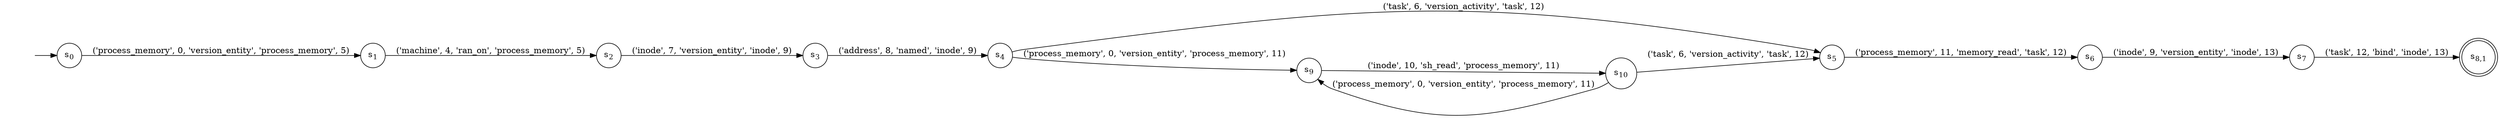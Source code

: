digraph DFA {
    rankdir = LR;
    I [style = invis];
    I -> S0;
    S0 [label = <s<sub>0</sub>>, shape = circle];
    S1 [label = <s<sub>1</sub>>, shape = circle];
    S2 [label = <s<sub>2</sub>>, shape = circle];
    S3 [label = <s<sub>3</sub>>, shape = circle];
    S4 [label = <s<sub>4</sub>>, shape = circle];
    S5 [label = <s<sub>5</sub>>, shape = circle];
    S6 [label = <s<sub>6</sub>>, shape = circle];
    S7 [label = <s<sub>7</sub>>, shape = circle];
    S8 [label = <s<sub>8,1</sub>>, shape = circle, peripheries = 2];
    S7 -> S8 [label = "('task', 12, 'bind', 'inode', 13)"];
    S6 -> S7 [label = "('inode', 9, 'version_entity', 'inode', 13)"];
    S5 -> S6 [label = "('process_memory', 11, 'memory_read', 'task', 12)"];
    S4 -> S5 [label = "('task', 6, 'version_activity', 'task', 12)"];
    S9 [label = <s<sub>9</sub>>, shape = circle];
    S10 [label = <s<sub>10</sub>>, shape = circle];
    S10 -> S5 [label = "('task', 6, 'version_activity', 'task', 12)"];
    S10 -> S9 [label = "('process_memory', 0, 'version_entity', 'process_memory', 11)"];
    S9 -> S10 [label = "('inode', 10, 'sh_read', 'process_memory', 11)"];
    S4 -> S9 [label = "('process_memory', 0, 'version_entity', 'process_memory', 11)"];
    S3 -> S4 [label = "('address', 8, 'named', 'inode', 9)"];
    S2 -> S3 [label = "('inode', 7, 'version_entity', 'inode', 9)"];
    S1 -> S2 [label = "('machine', 4, 'ran_on', 'process_memory', 5)"];
    S0 -> S1 [label = "('process_memory', 0, 'version_entity', 'process_memory', 5)"];
}
